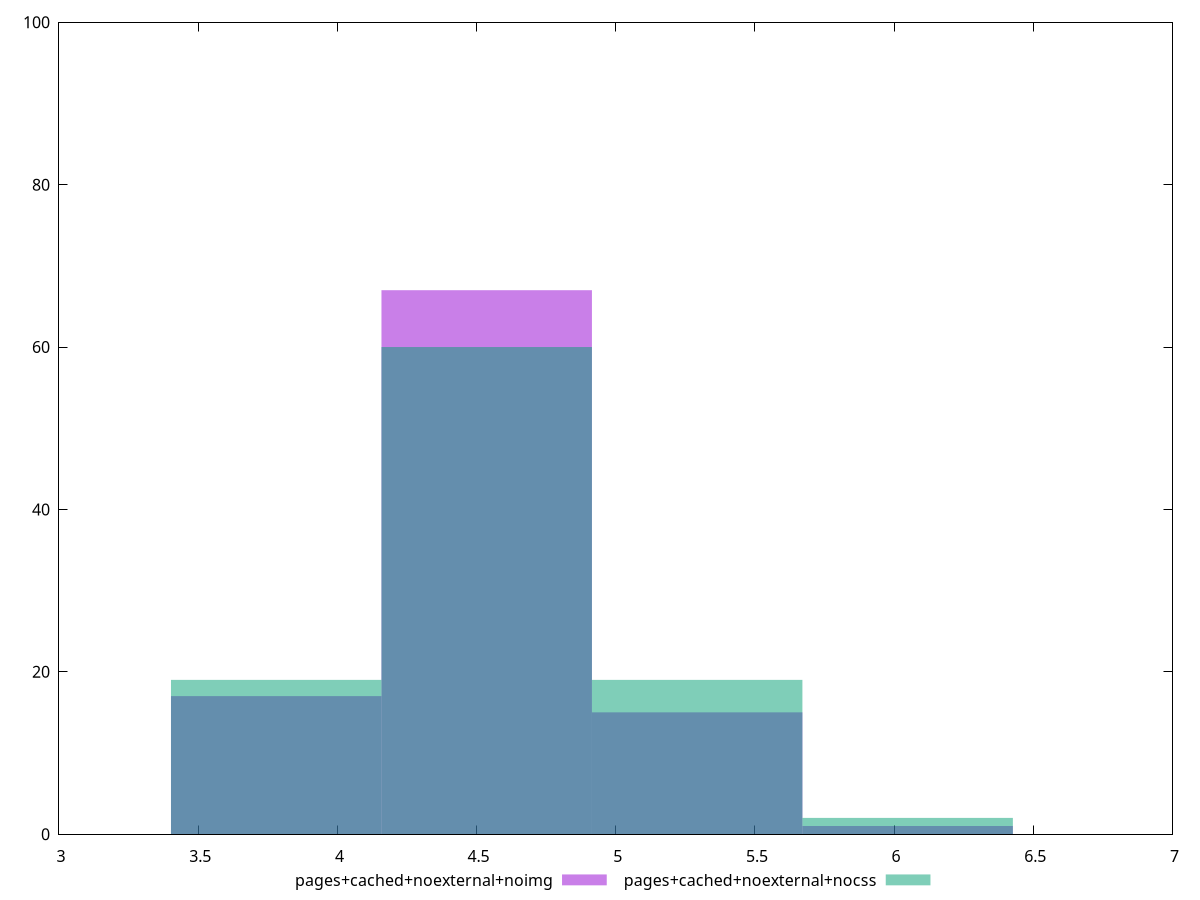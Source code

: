 reset
set terminal svg size 640, 500 enhanced background rgb 'white'
set output "report_00007_2020-12-11T15:55:29.892Z/network-server-latency/comparison/histogram/8_vs_9.svg"

$pagesCachedNoexternalNoimg <<EOF
4.5364052329399325 67
5.292472771763254 15
3.78033769411661 17
6.048540310586576 1
EOF

$pagesCachedNoexternalNocss <<EOF
4.5364052329399325 60
5.292472771763254 19
3.78033769411661 19
6.048540310586576 2
EOF

set key outside below
set boxwidth 0.756067538823322
set yrange [0:100]
set style fill transparent solid 0.5 noborder

plot \
  $pagesCachedNoexternalNoimg title "pages+cached+noexternal+noimg" with boxes, \
  $pagesCachedNoexternalNocss title "pages+cached+noexternal+nocss" with boxes, \


reset